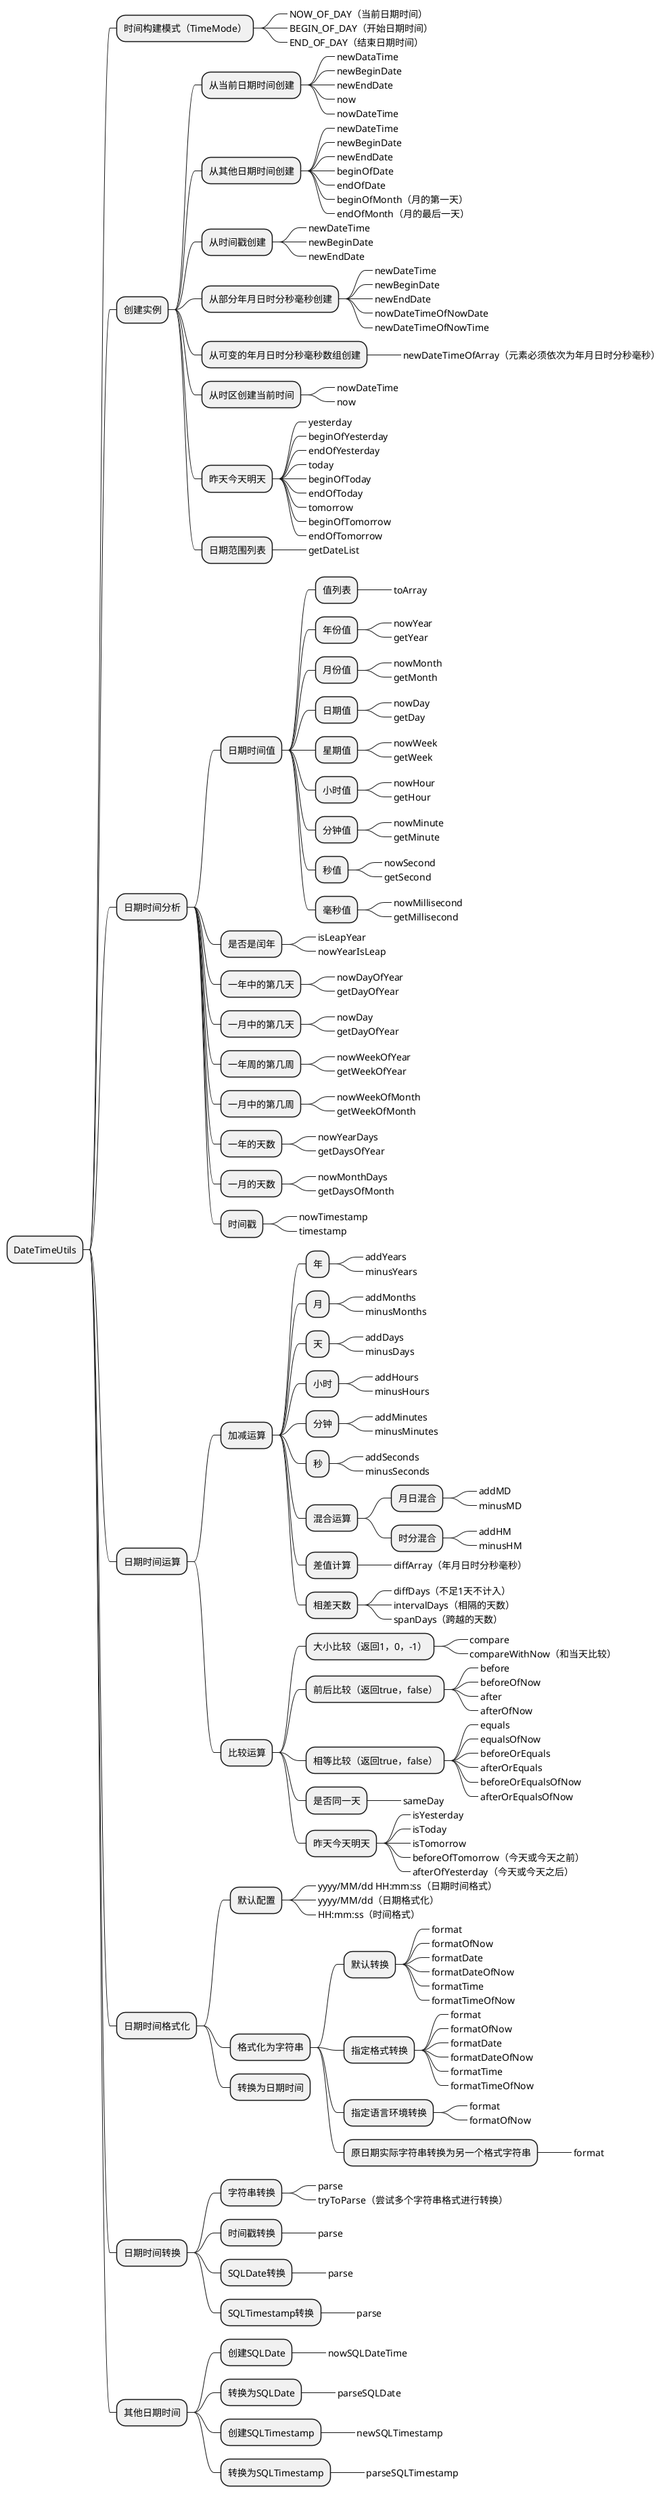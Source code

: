 @startmindmap
* DateTimeUtils

** 时间构建模式（TimeMode）
***_ NOW_OF_DAY（当前日期时间）
***_ BEGIN_OF_DAY（开始日期时间）
***_ END_OF_DAY（结束日期时间）

** 创建实例
*** 从当前日期时间创建
****_ newDataTime
****_ newBeginDate
****_ newEndDate
****_ now
****_ nowDateTime
*** 从其他日期时间创建
****_ newDateTime
****_ newBeginDate
****_ newEndDate
****_ beginOfDate
****_ endOfDate
****_ beginOfMonth（月的第一天）
****_ endOfMonth（月的最后一天）
*** 从时间戳创建
****_ newDateTime
****_ newBeginDate
****_ newEndDate
*** 从部分年月日时分秒毫秒创建
****_ newDateTime
****_ newBeginDate
****_ newEndDate
****_ nowDateTimeOfNowDate
****_ newDateTimeOfNowTime
*** 从可变的年月日时分秒毫秒数组创建
****_ newDateTimeOfArray（元素必须依次为年月日时分秒毫秒）
*** 从时区创建当前时间
****_ nowDateTime
****_ now
*** 昨天今天明天
****_ yesterday
****_ beginOfYesterday
****_ endOfYesterday
****_ today
****_ beginOfToday
****_ endOfToday
****_ tomorrow
****_ beginOfTomorrow
****_ endOfTomorrow
*** 日期范围列表
****_ getDateList

** 日期时间分析
*** 日期时间值
**** 值列表
*****_ toArray
**** 年份值
*****_ nowYear
*****_ getYear
**** 月份值
*****_ nowMonth
*****_ getMonth
**** 日期值
*****_ nowDay
*****_ getDay
**** 星期值
*****_ nowWeek
*****_ getWeek
**** 小时值
*****_ nowHour
*****_ getHour
**** 分钟值
*****_ nowMinute
*****_ getMinute
**** 秒值
*****_ nowSecond
*****_ getSecond
**** 毫秒值
*****_ nowMillisecond
*****_ getMillisecond
*** 是否是闰年
****_ isLeapYear
****_ nowYearIsLeap
*** 一年中的第几天
****_ nowDayOfYear
****_ getDayOfYear
*** 一月中的第几天
****_ nowDay
****_ getDayOfYear
*** 一年周的第几周
****_ nowWeekOfYear
****_ getWeekOfYear
*** 一月中的第几周
****_ nowWeekOfMonth
****_ getWeekOfMonth
*** 一年的天数
****_ nowYearDays
****_ getDaysOfYear
*** 一月的天数
****_ nowMonthDays
****_ getDaysOfMonth
*** 时间戳
****_ nowTimestamp
****_ timestamp


** 日期时间运算
*** 加减运算
**** 年
*****_ addYears
*****_ minusYears
**** 月
*****_ addMonths
*****_ minusMonths
**** 天
*****_ addDays
*****_ minusDays
**** 小时
*****_ addHours
*****_ minusHours
**** 分钟
*****_ addMinutes
*****_ minusMinutes
**** 秒
*****_ addSeconds
*****_ minusSeconds
**** 混合运算
***** 月日混合
******_ addMD
******_ minusMD
***** 时分混合
******_ addHM
******_ minusHM
**** 差值计算
*****_ diffArray（年月日时分秒毫秒）
**** 相差天数
*****_ diffDays（不足1天不计入）
*****_ intervalDays（相隔的天数）
*****_ spanDays（跨越的天数）
*** 比较运算
**** 大小比较（返回1，0，-1）
*****_ compare
*****_ compareWithNow（和当天比较）
**** 前后比较（返回true，false）
*****_ before
*****_ beforeOfNow
*****_ after
*****_ afterOfNow
**** 相等比较（返回true，false）
*****_ equals
*****_ equalsOfNow
*****_ beforeOrEquals
*****_ afterOrEquals
*****_ beforeOrEqualsOfNow
*****_ afterOrEqualsOfNow
**** 是否同一天
*****_ sameDay
**** 昨天今天明天
*****_ isYesterday
*****_ isToday
*****_ isTomorrow
*****_ beforeOfTomorrow（今天或今天之前）
*****_ afterOfYesterday（今天或今天之后）


** 日期时间格式化
*** 默认配置
****_ yyyy/MM/dd HH:mm:ss（日期时间格式）
****_ yyyy/MM/dd（日期格式化）
****_ HH:mm:ss（时间格式）
*** 格式化为字符串
**** 默认转换
*****_ format
*****_ formatOfNow
*****_ formatDate
*****_ formatDateOfNow
*****_ formatTime
*****_ formatTimeOfNow
**** 指定格式转换
*****_ format
*****_ formatOfNow
*****_ formatDate
*****_ formatDateOfNow
*****_ formatTime
*****_ formatTimeOfNow
**** 指定语言环境转换
*****_ format
*****_ formatOfNow
**** 原日期实际字符串转换为另一个格式字符串
*****_ format
*** 转换为日期时间


** 日期时间转换
*** 字符串转换
****_ parse
****_ tryToParse（尝试多个字符串格式进行转换）
*** 时间戳转换
****_ parse
*** SQLDate转换
****_ parse
*** SQLTimestamp转换
****_ parse

** 其他日期时间
*** 创建SQLDate
****_ nowSQLDateTime
*** 转换为SQLDate
****_ parseSQLDate
*** 创建SQLTimestamp
****_ newSQLTimestamp
*** 转换为SQLTimestamp
****_ parseSQLTimestamp




@endmindmap